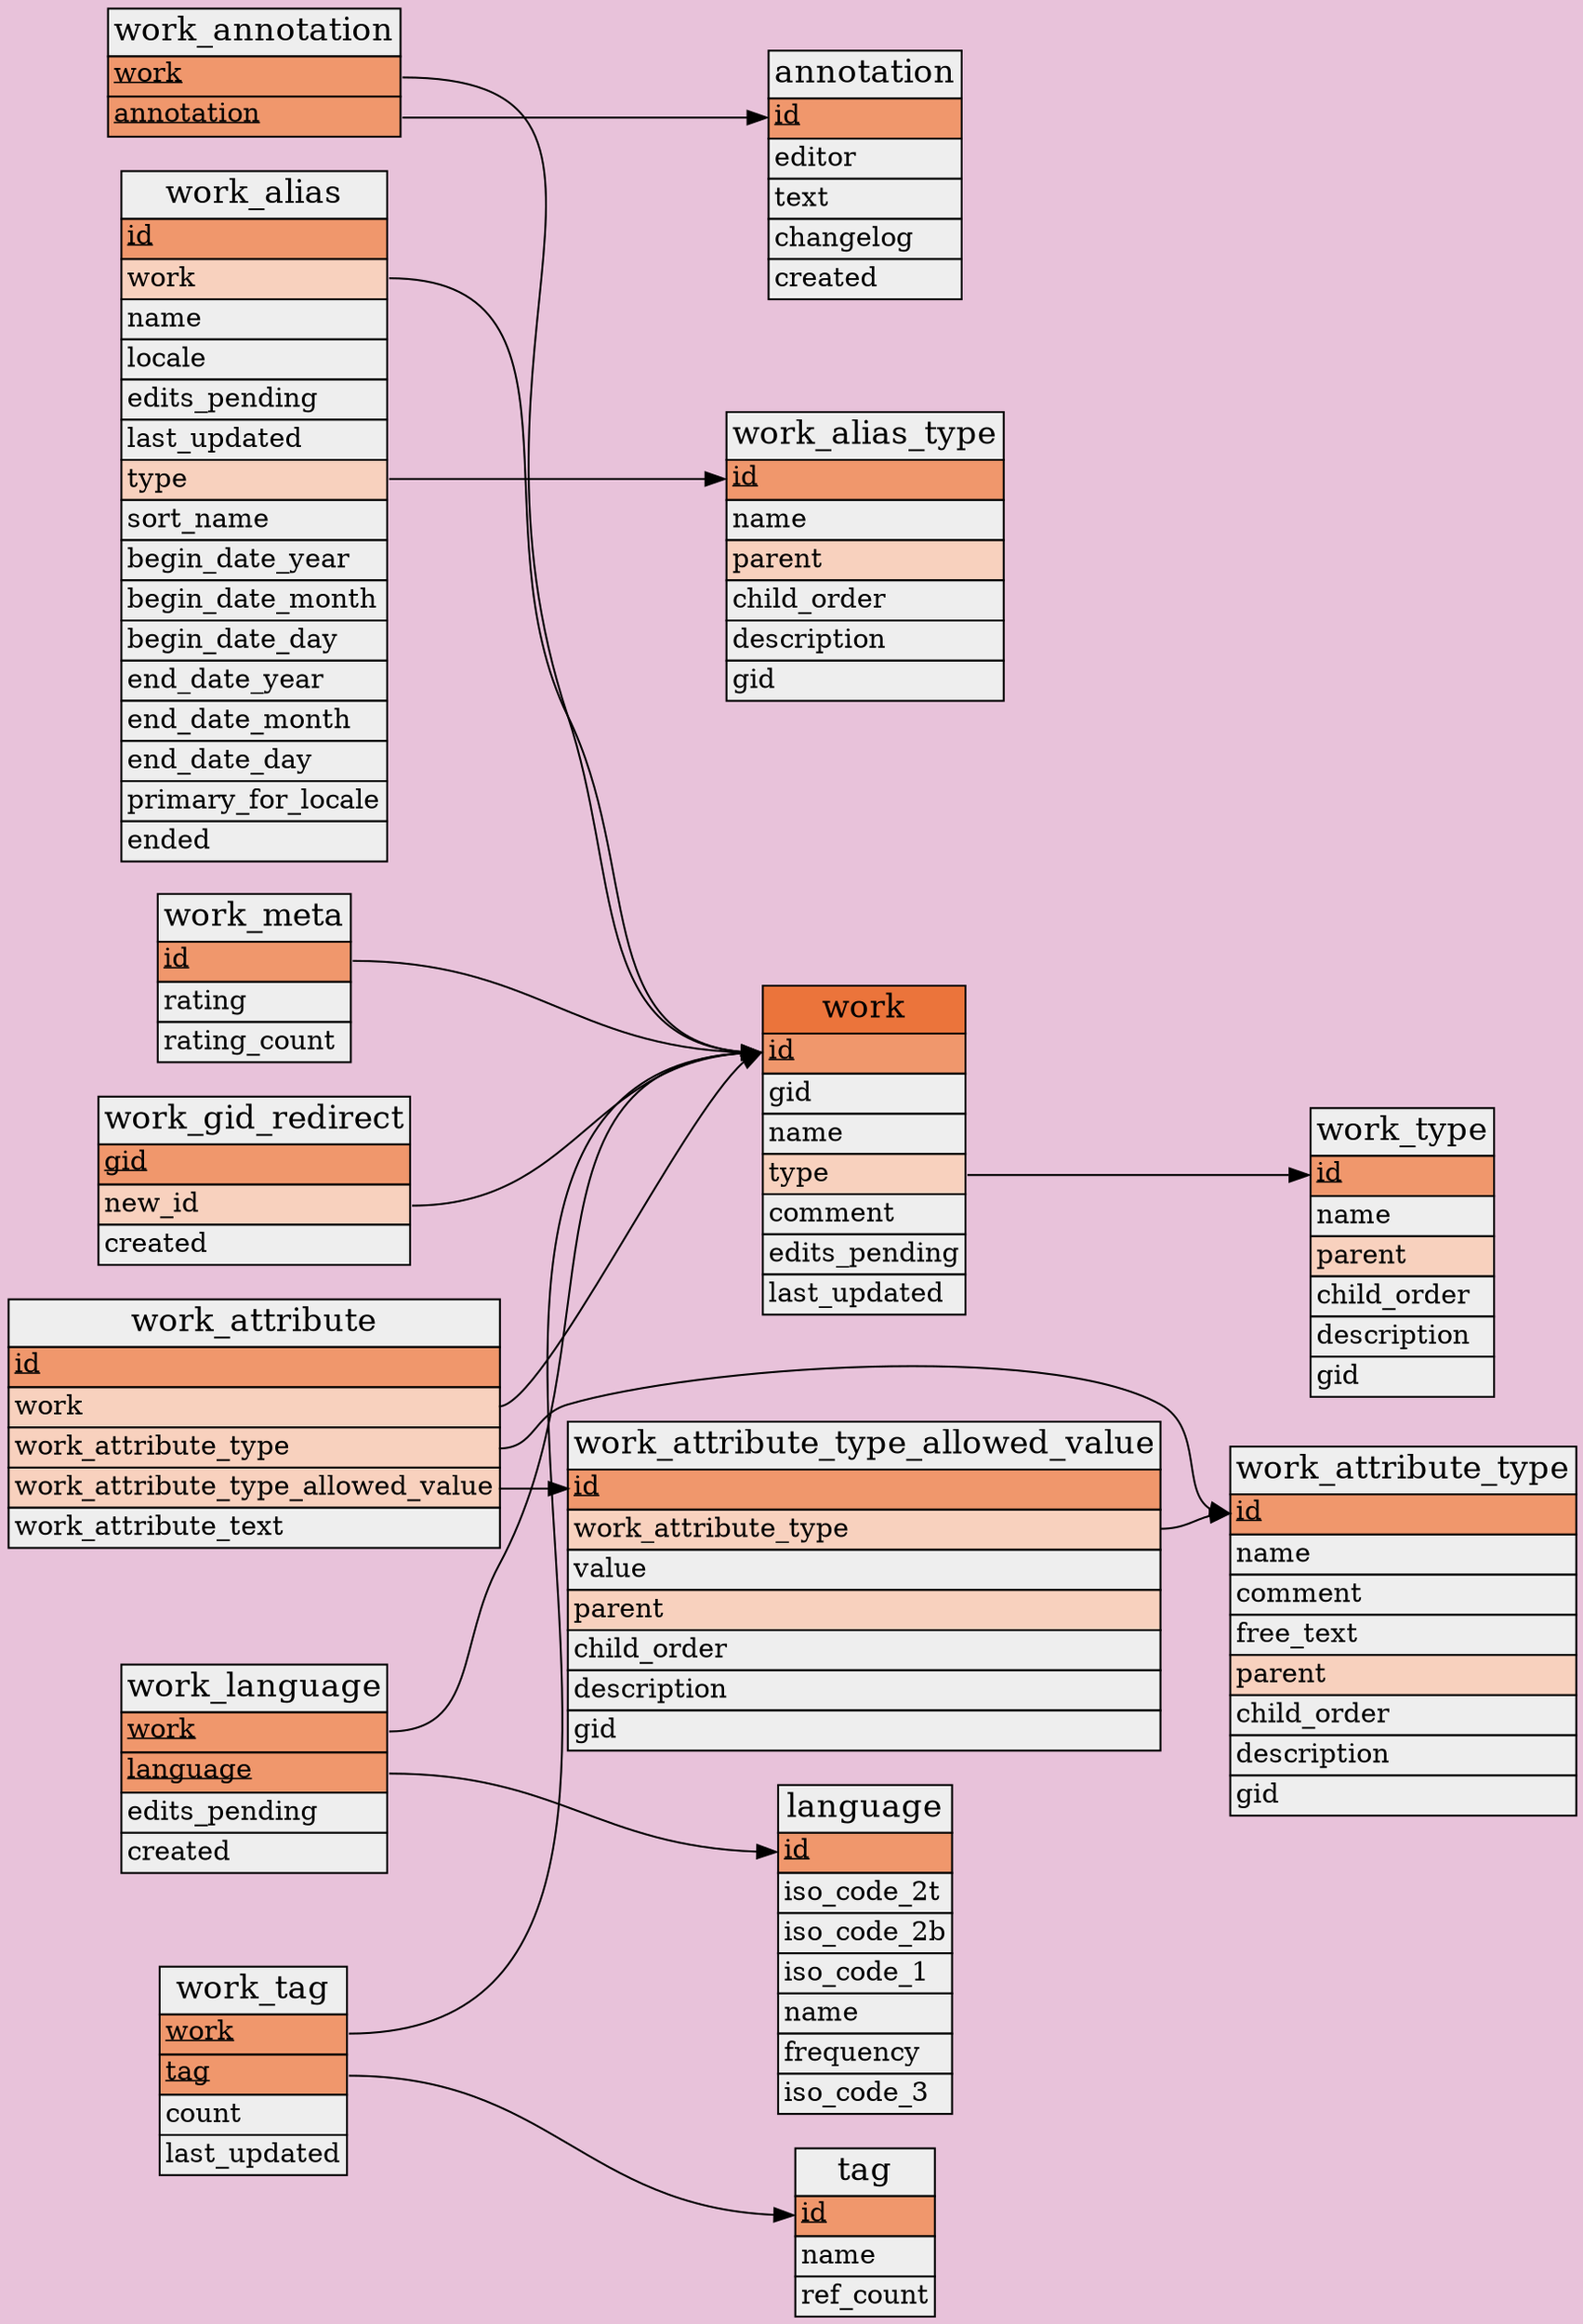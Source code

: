 // Automatically generated, do not edit.
// - Database schema sequence: 30
digraph work_entity_details {
    tooltip = "Tables for the “work” entity type properties"
    graph [
        bgcolor = "#e8c2da"
        concentrate = true
        pack = true
        rankdir = "LR"
    ];
    node [
        shape = plain
    ];

    // Tables
    "musicbrainz.annotation" [
        label = <
            <table border="0" cellspacing="0" cellborder="1">
                <tr><td bgcolor="#eeeeee"><font point-size="17">annotation</font></td></tr>
                <tr><td bgcolor="#f0976c" align="left" port="id"><font point-size="14"><u>id</u></font></td></tr>
                <tr><td bgcolor="#eeeeee" align="left" port="editor"><font point-size="14">editor</font></td></tr>
                <tr><td bgcolor="#eeeeee" align="left" port="text"><font point-size="14">text</font></td></tr>
                <tr><td bgcolor="#eeeeee" align="left" port="changelog"><font point-size="14">changelog</font></td></tr>
                <tr><td bgcolor="#eeeeee" align="left" port="created"><font point-size="14">created</font></td></tr>
            </table>
        >
    ];
    "musicbrainz.language" [
        label = <
            <table border="0" cellspacing="0" cellborder="1">
                <tr><td bgcolor="#eeeeee"><font point-size="17">language</font></td></tr>
                <tr><td bgcolor="#f0976c" align="left" port="id"><font point-size="14"><u>id</u></font></td></tr>
                <tr><td bgcolor="#eeeeee" align="left" port="iso_code_2t"><font point-size="14">iso_code_2t</font></td></tr>
                <tr><td bgcolor="#eeeeee" align="left" port="iso_code_2b"><font point-size="14">iso_code_2b</font></td></tr>
                <tr><td bgcolor="#eeeeee" align="left" port="iso_code_1"><font point-size="14">iso_code_1</font></td></tr>
                <tr><td bgcolor="#eeeeee" align="left" port="name"><font point-size="14">name</font></td></tr>
                <tr><td bgcolor="#eeeeee" align="left" port="frequency"><font point-size="14">frequency</font></td></tr>
                <tr><td bgcolor="#eeeeee" align="left" port="iso_code_3"><font point-size="14">iso_code_3</font></td></tr>
            </table>
        >
    ];
    "musicbrainz.tag" [
        label = <
            <table border="0" cellspacing="0" cellborder="1">
                <tr><td bgcolor="#eeeeee"><font point-size="17">tag</font></td></tr>
                <tr><td bgcolor="#f0976c" align="left" port="id"><font point-size="14"><u>id</u></font></td></tr>
                <tr><td bgcolor="#eeeeee" align="left" port="name"><font point-size="14">name</font></td></tr>
                <tr><td bgcolor="#eeeeee" align="left" port="ref_count"><font point-size="14">ref_count</font></td></tr>
            </table>
        >
    ];
    "musicbrainz.work" [
        label = <
            <table border="0" cellspacing="0" cellborder="1">
                <tr><td bgcolor="#eb743b"><font point-size="17">work</font></td></tr>
                <tr><td bgcolor="#f0976c" align="left" port="id"><font point-size="14"><u>id</u></font></td></tr>
                <tr><td bgcolor="#eeeeee" align="left" port="gid"><font point-size="14">gid</font></td></tr>
                <tr><td bgcolor="#eeeeee" align="left" port="name"><font point-size="14">name</font></td></tr>
                <tr><td bgcolor="#f8d1be" align="left" port="type"><font point-size="14">type</font></td></tr>
                <tr><td bgcolor="#eeeeee" align="left" port="comment"><font point-size="14">comment</font></td></tr>
                <tr><td bgcolor="#eeeeee" align="left" port="edits_pending"><font point-size="14">edits_pending</font></td></tr>
                <tr><td bgcolor="#eeeeee" align="left" port="last_updated"><font point-size="14">last_updated</font></td></tr>
            </table>
        >
    ];
    "musicbrainz.work_alias" [
        label = <
            <table border="0" cellspacing="0" cellborder="1">
                <tr><td bgcolor="#eeeeee"><font point-size="17">work_alias</font></td></tr>
                <tr><td bgcolor="#f0976c" align="left" port="id"><font point-size="14"><u>id</u></font></td></tr>
                <tr><td bgcolor="#f8d1be" align="left" port="work"><font point-size="14">work</font></td></tr>
                <tr><td bgcolor="#eeeeee" align="left" port="name"><font point-size="14">name</font></td></tr>
                <tr><td bgcolor="#eeeeee" align="left" port="locale"><font point-size="14">locale</font></td></tr>
                <tr><td bgcolor="#eeeeee" align="left" port="edits_pending"><font point-size="14">edits_pending</font></td></tr>
                <tr><td bgcolor="#eeeeee" align="left" port="last_updated"><font point-size="14">last_updated</font></td></tr>
                <tr><td bgcolor="#f8d1be" align="left" port="type"><font point-size="14">type</font></td></tr>
                <tr><td bgcolor="#eeeeee" align="left" port="sort_name"><font point-size="14">sort_name</font></td></tr>
                <tr><td bgcolor="#eeeeee" align="left" port="begin_date_year"><font point-size="14">begin_date_year</font></td></tr>
                <tr><td bgcolor="#eeeeee" align="left" port="begin_date_month"><font point-size="14">begin_date_month</font></td></tr>
                <tr><td bgcolor="#eeeeee" align="left" port="begin_date_day"><font point-size="14">begin_date_day</font></td></tr>
                <tr><td bgcolor="#eeeeee" align="left" port="end_date_year"><font point-size="14">end_date_year</font></td></tr>
                <tr><td bgcolor="#eeeeee" align="left" port="end_date_month"><font point-size="14">end_date_month</font></td></tr>
                <tr><td bgcolor="#eeeeee" align="left" port="end_date_day"><font point-size="14">end_date_day</font></td></tr>
                <tr><td bgcolor="#eeeeee" align="left" port="primary_for_locale"><font point-size="14">primary_for_locale</font></td></tr>
                <tr><td bgcolor="#eeeeee" align="left" port="ended"><font point-size="14">ended</font></td></tr>
            </table>
        >
    ];
    "musicbrainz.work_alias_type" [
        label = <
            <table border="0" cellspacing="0" cellborder="1">
                <tr><td bgcolor="#eeeeee"><font point-size="17">work_alias_type</font></td></tr>
                <tr><td bgcolor="#f0976c" align="left" port="id"><font point-size="14"><u>id</u></font></td></tr>
                <tr><td bgcolor="#eeeeee" align="left" port="name"><font point-size="14">name</font></td></tr>
                <tr><td bgcolor="#f8d1be" align="left" port="parent"><font point-size="14">parent</font></td></tr>
                <tr><td bgcolor="#eeeeee" align="left" port="child_order"><font point-size="14">child_order</font></td></tr>
                <tr><td bgcolor="#eeeeee" align="left" port="description"><font point-size="14">description</font></td></tr>
                <tr><td bgcolor="#eeeeee" align="left" port="gid"><font point-size="14">gid</font></td></tr>
            </table>
        >
    ];
    "musicbrainz.work_annotation" [
        label = <
            <table border="0" cellspacing="0" cellborder="1">
                <tr><td bgcolor="#eeeeee"><font point-size="17">work_annotation</font></td></tr>
                <tr><td bgcolor="#f0976c" align="left" port="work"><font point-size="14"><u>work</u></font></td></tr>
                <tr><td bgcolor="#f0976c" align="left" port="annotation"><font point-size="14"><u>annotation</u></font></td></tr>
            </table>
        >
    ];
    "musicbrainz.work_attribute" [
        label = <
            <table border="0" cellspacing="0" cellborder="1">
                <tr><td bgcolor="#eeeeee"><font point-size="17">work_attribute</font></td></tr>
                <tr><td bgcolor="#f0976c" align="left" port="id"><font point-size="14"><u>id</u></font></td></tr>
                <tr><td bgcolor="#f8d1be" align="left" port="work"><font point-size="14">work</font></td></tr>
                <tr><td bgcolor="#f8d1be" align="left" port="work_attribute_type"><font point-size="14">work_attribute_type</font></td></tr>
                <tr><td bgcolor="#f8d1be" align="left" port="work_attribute_type_allowed_value"><font point-size="14">work_attribute_type_allowed_value</font></td></tr>
                <tr><td bgcolor="#eeeeee" align="left" port="work_attribute_text"><font point-size="14">work_attribute_text</font></td></tr>
            </table>
        >
    ];
    "musicbrainz.work_attribute_type" [
        label = <
            <table border="0" cellspacing="0" cellborder="1">
                <tr><td bgcolor="#eeeeee"><font point-size="17">work_attribute_type</font></td></tr>
                <tr><td bgcolor="#f0976c" align="left" port="id"><font point-size="14"><u>id</u></font></td></tr>
                <tr><td bgcolor="#eeeeee" align="left" port="name"><font point-size="14">name</font></td></tr>
                <tr><td bgcolor="#eeeeee" align="left" port="comment"><font point-size="14">comment</font></td></tr>
                <tr><td bgcolor="#eeeeee" align="left" port="free_text"><font point-size="14">free_text</font></td></tr>
                <tr><td bgcolor="#f8d1be" align="left" port="parent"><font point-size="14">parent</font></td></tr>
                <tr><td bgcolor="#eeeeee" align="left" port="child_order"><font point-size="14">child_order</font></td></tr>
                <tr><td bgcolor="#eeeeee" align="left" port="description"><font point-size="14">description</font></td></tr>
                <tr><td bgcolor="#eeeeee" align="left" port="gid"><font point-size="14">gid</font></td></tr>
            </table>
        >
    ];
    "musicbrainz.work_attribute_type_allowed_value" [
        label = <
            <table border="0" cellspacing="0" cellborder="1">
                <tr><td bgcolor="#eeeeee"><font point-size="17">work_attribute_type_allowed_value</font></td></tr>
                <tr><td bgcolor="#f0976c" align="left" port="id"><font point-size="14"><u>id</u></font></td></tr>
                <tr><td bgcolor="#f8d1be" align="left" port="work_attribute_type"><font point-size="14">work_attribute_type</font></td></tr>
                <tr><td bgcolor="#eeeeee" align="left" port="value"><font point-size="14">value</font></td></tr>
                <tr><td bgcolor="#f8d1be" align="left" port="parent"><font point-size="14">parent</font></td></tr>
                <tr><td bgcolor="#eeeeee" align="left" port="child_order"><font point-size="14">child_order</font></td></tr>
                <tr><td bgcolor="#eeeeee" align="left" port="description"><font point-size="14">description</font></td></tr>
                <tr><td bgcolor="#eeeeee" align="left" port="gid"><font point-size="14">gid</font></td></tr>
            </table>
        >
    ];
    "musicbrainz.work_gid_redirect" [
        label = <
            <table border="0" cellspacing="0" cellborder="1">
                <tr><td bgcolor="#eeeeee"><font point-size="17">work_gid_redirect</font></td></tr>
                <tr><td bgcolor="#f0976c" align="left" port="gid"><font point-size="14"><u>gid</u></font></td></tr>
                <tr><td bgcolor="#f8d1be" align="left" port="new_id"><font point-size="14">new_id</font></td></tr>
                <tr><td bgcolor="#eeeeee" align="left" port="created"><font point-size="14">created</font></td></tr>
            </table>
        >
    ];
    "musicbrainz.work_language" [
        label = <
            <table border="0" cellspacing="0" cellborder="1">
                <tr><td bgcolor="#eeeeee"><font point-size="17">work_language</font></td></tr>
                <tr><td bgcolor="#f0976c" align="left" port="work"><font point-size="14"><u>work</u></font></td></tr>
                <tr><td bgcolor="#f0976c" align="left" port="language"><font point-size="14"><u>language</u></font></td></tr>
                <tr><td bgcolor="#eeeeee" align="left" port="edits_pending"><font point-size="14">edits_pending</font></td></tr>
                <tr><td bgcolor="#eeeeee" align="left" port="created"><font point-size="14">created</font></td></tr>
            </table>
        >
    ];
    "musicbrainz.work_meta" [
        label = <
            <table border="0" cellspacing="0" cellborder="1">
                <tr><td bgcolor="#eeeeee"><font point-size="17">work_meta</font></td></tr>
                <tr><td bgcolor="#f0976c" align="left" port="id"><font point-size="14"><u>id</u></font></td></tr>
                <tr><td bgcolor="#eeeeee" align="left" port="rating"><font point-size="14">rating</font></td></tr>
                <tr><td bgcolor="#eeeeee" align="left" port="rating_count"><font point-size="14">rating_count</font></td></tr>
            </table>
        >
    ];
    "musicbrainz.work_tag" [
        label = <
            <table border="0" cellspacing="0" cellborder="1">
                <tr><td bgcolor="#eeeeee"><font point-size="17">work_tag</font></td></tr>
                <tr><td bgcolor="#f0976c" align="left" port="work"><font point-size="14"><u>work</u></font></td></tr>
                <tr><td bgcolor="#f0976c" align="left" port="tag"><font point-size="14"><u>tag</u></font></td></tr>
                <tr><td bgcolor="#eeeeee" align="left" port="count"><font point-size="14">count</font></td></tr>
                <tr><td bgcolor="#eeeeee" align="left" port="last_updated"><font point-size="14">last_updated</font></td></tr>
            </table>
        >
    ];
    "musicbrainz.work_type" [
        label = <
            <table border="0" cellspacing="0" cellborder="1">
                <tr><td bgcolor="#eeeeee"><font point-size="17">work_type</font></td></tr>
                <tr><td bgcolor="#f0976c" align="left" port="id"><font point-size="14"><u>id</u></font></td></tr>
                <tr><td bgcolor="#eeeeee" align="left" port="name"><font point-size="14">name</font></td></tr>
                <tr><td bgcolor="#f8d1be" align="left" port="parent"><font point-size="14">parent</font></td></tr>
                <tr><td bgcolor="#eeeeee" align="left" port="child_order"><font point-size="14">child_order</font></td></tr>
                <tr><td bgcolor="#eeeeee" align="left" port="description"><font point-size="14">description</font></td></tr>
                <tr><td bgcolor="#eeeeee" align="left" port="gid"><font point-size="14">gid</font></td></tr>
            </table>
        >
    ];

    // References
    "musicbrainz.work":"type" -> "musicbrainz.work_type":"id"
    "musicbrainz.work_alias":"work" -> "musicbrainz.work":"id"
    "musicbrainz.work_alias":"type" -> "musicbrainz.work_alias_type":"id"
    "musicbrainz.work_annotation":"work" -> "musicbrainz.work":"id"
    "musicbrainz.work_annotation":"annotation" -> "musicbrainz.annotation":"id"
    "musicbrainz.work_attribute":"work" -> "musicbrainz.work":"id"
    "musicbrainz.work_attribute":"work_attribute_type" -> "musicbrainz.work_attribute_type":"id"
    "musicbrainz.work_attribute":"work_attribute_type_allowed_value" -> "musicbrainz.work_attribute_type_allowed_value":"id"
    "musicbrainz.work_attribute_type_allowed_value":"work_attribute_type" -> "musicbrainz.work_attribute_type":"id"
    "musicbrainz.work_gid_redirect":"new_id" -> "musicbrainz.work":"id"
    "musicbrainz.work_language":"work" -> "musicbrainz.work":"id"
    "musicbrainz.work_language":"language" -> "musicbrainz.language":"id"
    "musicbrainz.work_meta":"id" -> "musicbrainz.work":"id"
    "musicbrainz.work_tag":"work" -> "musicbrainz.work":"id"
    "musicbrainz.work_tag":"tag" -> "musicbrainz.tag":"id"
}
